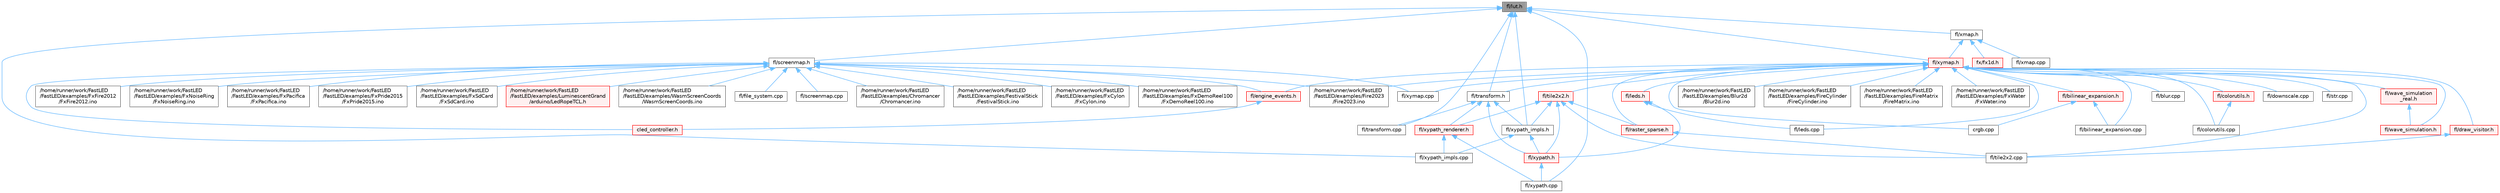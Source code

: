 digraph "fl/lut.h"
{
 // INTERACTIVE_SVG=YES
 // LATEX_PDF_SIZE
  bgcolor="transparent";
  edge [fontname=Helvetica,fontsize=10,labelfontname=Helvetica,labelfontsize=10];
  node [fontname=Helvetica,fontsize=10,shape=box,height=0.2,width=0.4];
  Node1 [id="Node000001",label="fl/lut.h",height=0.2,width=0.4,color="gray40", fillcolor="grey60", style="filled", fontcolor="black",tooltip=" "];
  Node1 -> Node2 [id="edge1_Node000001_Node000002",dir="back",color="steelblue1",style="solid",tooltip=" "];
  Node2 [id="Node000002",label="fl/screenmap.h",height=0.2,width=0.4,color="grey40", fillcolor="white", style="filled",URL="$d7/d97/screenmap_8h.html",tooltip=" "];
  Node2 -> Node3 [id="edge2_Node000002_Node000003",dir="back",color="steelblue1",style="solid",tooltip=" "];
  Node3 [id="Node000003",label="/home/runner/work/FastLED\l/FastLED/examples/Chromancer\l/Chromancer.ino",height=0.2,width=0.4,color="grey40", fillcolor="white", style="filled",URL="$d1/ddb/_chromancer_8ino.html",tooltip=" "];
  Node2 -> Node4 [id="edge3_Node000002_Node000004",dir="back",color="steelblue1",style="solid",tooltip=" "];
  Node4 [id="Node000004",label="/home/runner/work/FastLED\l/FastLED/examples/FestivalStick\l/FestivalStick.ino",height=0.2,width=0.4,color="grey40", fillcolor="white", style="filled",URL="$dd/d43/_festival_stick_8ino.html",tooltip=" "];
  Node2 -> Node5 [id="edge4_Node000002_Node000005",dir="back",color="steelblue1",style="solid",tooltip=" "];
  Node5 [id="Node000005",label="/home/runner/work/FastLED\l/FastLED/examples/Fire2023\l/Fire2023.ino",height=0.2,width=0.4,color="grey40", fillcolor="white", style="filled",URL="$d8/d2c/_fire2023_8ino.html",tooltip=" "];
  Node2 -> Node6 [id="edge5_Node000002_Node000006",dir="back",color="steelblue1",style="solid",tooltip=" "];
  Node6 [id="Node000006",label="/home/runner/work/FastLED\l/FastLED/examples/FxCylon\l/FxCylon.ino",height=0.2,width=0.4,color="grey40", fillcolor="white", style="filled",URL="$db/d86/_fx_cylon_8ino.html",tooltip=" "];
  Node2 -> Node7 [id="edge6_Node000002_Node000007",dir="back",color="steelblue1",style="solid",tooltip=" "];
  Node7 [id="Node000007",label="/home/runner/work/FastLED\l/FastLED/examples/FxDemoReel100\l/FxDemoReel100.ino",height=0.2,width=0.4,color="grey40", fillcolor="white", style="filled",URL="$d1/d8f/_fx_demo_reel100_8ino.html",tooltip=" "];
  Node2 -> Node8 [id="edge7_Node000002_Node000008",dir="back",color="steelblue1",style="solid",tooltip=" "];
  Node8 [id="Node000008",label="/home/runner/work/FastLED\l/FastLED/examples/FxFire2012\l/FxFire2012.ino",height=0.2,width=0.4,color="grey40", fillcolor="white", style="filled",URL="$df/d57/_fx_fire2012_8ino.html",tooltip=" "];
  Node2 -> Node9 [id="edge8_Node000002_Node000009",dir="back",color="steelblue1",style="solid",tooltip=" "];
  Node9 [id="Node000009",label="/home/runner/work/FastLED\l/FastLED/examples/FxNoiseRing\l/FxNoiseRing.ino",height=0.2,width=0.4,color="grey40", fillcolor="white", style="filled",URL="$d3/dac/_fx_noise_ring_8ino.html",tooltip=" "];
  Node2 -> Node10 [id="edge9_Node000002_Node000010",dir="back",color="steelblue1",style="solid",tooltip=" "];
  Node10 [id="Node000010",label="/home/runner/work/FastLED\l/FastLED/examples/FxPacifica\l/FxPacifica.ino",height=0.2,width=0.4,color="grey40", fillcolor="white", style="filled",URL="$dc/ded/_fx_pacifica_8ino.html",tooltip=" "];
  Node2 -> Node11 [id="edge10_Node000002_Node000011",dir="back",color="steelblue1",style="solid",tooltip=" "];
  Node11 [id="Node000011",label="/home/runner/work/FastLED\l/FastLED/examples/FxPride2015\l/FxPride2015.ino",height=0.2,width=0.4,color="grey40", fillcolor="white", style="filled",URL="$d2/db0/_fx_pride2015_8ino.html",tooltip=" "];
  Node2 -> Node12 [id="edge11_Node000002_Node000012",dir="back",color="steelblue1",style="solid",tooltip=" "];
  Node12 [id="Node000012",label="/home/runner/work/FastLED\l/FastLED/examples/FxSdCard\l/FxSdCard.ino",height=0.2,width=0.4,color="grey40", fillcolor="white", style="filled",URL="$d7/d35/_fx_sd_card_8ino.html",tooltip=" "];
  Node2 -> Node13 [id="edge12_Node000002_Node000013",dir="back",color="steelblue1",style="solid",tooltip=" "];
  Node13 [id="Node000013",label="/home/runner/work/FastLED\l/FastLED/examples/LuminescentGrand\l/arduino/LedRopeTCL.h",height=0.2,width=0.4,color="red", fillcolor="#FFF0F0", style="filled",URL="$d9/d7e/_led_rope_t_c_l_8h.html",tooltip=" "];
  Node2 -> Node15 [id="edge13_Node000002_Node000015",dir="back",color="steelblue1",style="solid",tooltip=" "];
  Node15 [id="Node000015",label="/home/runner/work/FastLED\l/FastLED/examples/WasmScreenCoords\l/WasmScreenCoords.ino",height=0.2,width=0.4,color="grey40", fillcolor="white", style="filled",URL="$dc/d4d/_wasm_screen_coords_8ino.html",tooltip="Simple test for screen coordinates in the web compiled version of FastLED."];
  Node2 -> Node16 [id="edge14_Node000002_Node000016",dir="back",color="steelblue1",style="solid",tooltip=" "];
  Node16 [id="Node000016",label="cled_controller.h",height=0.2,width=0.4,color="red", fillcolor="#FFF0F0", style="filled",URL="$db/d6d/cled__controller_8h.html",tooltip="base definitions used by led controllers for writing out led data"];
  Node2 -> Node138 [id="edge15_Node000002_Node000138",dir="back",color="steelblue1",style="solid",tooltip=" "];
  Node138 [id="Node000138",label="fl/engine_events.h",height=0.2,width=0.4,color="red", fillcolor="#FFF0F0", style="filled",URL="$db/dc0/engine__events_8h.html",tooltip=" "];
  Node138 -> Node16 [id="edge16_Node000138_Node000016",dir="back",color="steelblue1",style="solid",tooltip=" "];
  Node2 -> Node148 [id="edge17_Node000002_Node000148",dir="back",color="steelblue1",style="solid",tooltip=" "];
  Node148 [id="Node000148",label="fl/file_system.cpp",height=0.2,width=0.4,color="grey40", fillcolor="white", style="filled",URL="$d4/d37/file__system_8cpp.html",tooltip=" "];
  Node2 -> Node149 [id="edge18_Node000002_Node000149",dir="back",color="steelblue1",style="solid",tooltip=" "];
  Node149 [id="Node000149",label="fl/screenmap.cpp",height=0.2,width=0.4,color="grey40", fillcolor="white", style="filled",URL="$d9/d6f/screenmap_8cpp.html",tooltip=" "];
  Node2 -> Node150 [id="edge19_Node000002_Node000150",dir="back",color="steelblue1",style="solid",tooltip=" "];
  Node150 [id="Node000150",label="fl/xymap.cpp",height=0.2,width=0.4,color="grey40", fillcolor="white", style="filled",URL="$d7/d09/xymap_8cpp.html",tooltip=" "];
  Node1 -> Node151 [id="edge20_Node000001_Node000151",dir="back",color="steelblue1",style="solid",tooltip=" "];
  Node151 [id="Node000151",label="fl/transform.cpp",height=0.2,width=0.4,color="grey40", fillcolor="white", style="filled",URL="$d8/d8c/transform_8cpp.html",tooltip=" "];
  Node1 -> Node152 [id="edge21_Node000001_Node000152",dir="back",color="steelblue1",style="solid",tooltip=" "];
  Node152 [id="Node000152",label="fl/transform.h",height=0.2,width=0.4,color="grey40", fillcolor="white", style="filled",URL="$d2/d80/transform_8h.html",tooltip=" "];
  Node152 -> Node151 [id="edge22_Node000152_Node000151",dir="back",color="steelblue1",style="solid",tooltip=" "];
  Node152 -> Node153 [id="edge23_Node000152_Node000153",dir="back",color="steelblue1",style="solid",tooltip=" "];
  Node153 [id="Node000153",label="fl/xypath.h",height=0.2,width=0.4,color="red", fillcolor="#FFF0F0", style="filled",URL="$d5/df2/xypath_8h.html",tooltip=" "];
  Node153 -> Node158 [id="edge24_Node000153_Node000158",dir="back",color="steelblue1",style="solid",tooltip=" "];
  Node158 [id="Node000158",label="fl/xypath.cpp",height=0.2,width=0.4,color="grey40", fillcolor="white", style="filled",URL="$d4/d78/xypath_8cpp.html",tooltip=" "];
  Node152 -> Node160 [id="edge25_Node000152_Node000160",dir="back",color="steelblue1",style="solid",tooltip=" "];
  Node160 [id="Node000160",label="fl/xypath_impls.h",height=0.2,width=0.4,color="grey40", fillcolor="white", style="filled",URL="$d8/d5f/xypath__impls_8h.html",tooltip=" "];
  Node160 -> Node153 [id="edge26_Node000160_Node000153",dir="back",color="steelblue1",style="solid",tooltip=" "];
  Node160 -> Node161 [id="edge27_Node000160_Node000161",dir="back",color="steelblue1",style="solid",tooltip=" "];
  Node161 [id="Node000161",label="fl/xypath_impls.cpp",height=0.2,width=0.4,color="grey40", fillcolor="white", style="filled",URL="$d4/db1/xypath__impls_8cpp.html",tooltip=" "];
  Node152 -> Node162 [id="edge28_Node000152_Node000162",dir="back",color="steelblue1",style="solid",tooltip=" "];
  Node162 [id="Node000162",label="fl/xypath_renderer.h",height=0.2,width=0.4,color="red", fillcolor="#FFF0F0", style="filled",URL="$d2/d88/xypath__renderer_8h.html",tooltip=" "];
  Node162 -> Node158 [id="edge29_Node000162_Node000158",dir="back",color="steelblue1",style="solid",tooltip=" "];
  Node162 -> Node161 [id="edge30_Node000162_Node000161",dir="back",color="steelblue1",style="solid",tooltip=" "];
  Node1 -> Node163 [id="edge31_Node000001_Node000163",dir="back",color="steelblue1",style="solid",tooltip=" "];
  Node163 [id="Node000163",label="fl/xmap.h",height=0.2,width=0.4,color="grey40", fillcolor="white", style="filled",URL="$dd/dcc/xmap_8h.html",tooltip=" "];
  Node163 -> Node164 [id="edge32_Node000163_Node000164",dir="back",color="steelblue1",style="solid",tooltip=" "];
  Node164 [id="Node000164",label="fl/xmap.cpp",height=0.2,width=0.4,color="grey40", fillcolor="white", style="filled",URL="$db/db8/xmap_8cpp.html",tooltip=" "];
  Node163 -> Node165 [id="edge33_Node000163_Node000165",dir="back",color="steelblue1",style="solid",tooltip=" "];
  Node165 [id="Node000165",label="fl/xymap.h",height=0.2,width=0.4,color="red", fillcolor="#FFF0F0", style="filled",URL="$da/d61/xymap_8h.html",tooltip=" "];
  Node165 -> Node31 [id="edge34_Node000165_Node000031",dir="back",color="steelblue1",style="solid",tooltip=" "];
  Node31 [id="Node000031",label="/home/runner/work/FastLED\l/FastLED/examples/Blur2d\l/Blur2d.ino",height=0.2,width=0.4,color="grey40", fillcolor="white", style="filled",URL="$df/d42/_blur2d_8ino.html",tooltip=" "];
  Node165 -> Node5 [id="edge35_Node000165_Node000005",dir="back",color="steelblue1",style="solid",tooltip=" "];
  Node165 -> Node42 [id="edge36_Node000165_Node000042",dir="back",color="steelblue1",style="solid",tooltip=" "];
  Node42 [id="Node000042",label="/home/runner/work/FastLED\l/FastLED/examples/FireCylinder\l/FireCylinder.ino",height=0.2,width=0.4,color="grey40", fillcolor="white", style="filled",URL="$df/d5c/_fire_cylinder_8ino.html",tooltip=" "];
  Node165 -> Node43 [id="edge37_Node000165_Node000043",dir="back",color="steelblue1",style="solid",tooltip=" "];
  Node43 [id="Node000043",label="/home/runner/work/FastLED\l/FastLED/examples/FireMatrix\l/FireMatrix.ino",height=0.2,width=0.4,color="grey40", fillcolor="white", style="filled",URL="$dc/dfc/_fire_matrix_8ino.html",tooltip=" "];
  Node165 -> Node51 [id="edge38_Node000165_Node000051",dir="back",color="steelblue1",style="solid",tooltip=" "];
  Node51 [id="Node000051",label="/home/runner/work/FastLED\l/FastLED/examples/FxWater\l/FxWater.ino",height=0.2,width=0.4,color="grey40", fillcolor="white", style="filled",URL="$dd/d61/_fx_water_8ino.html",tooltip=" "];
  Node165 -> Node90 [id="edge39_Node000165_Node000090",dir="back",color="steelblue1",style="solid",tooltip=" "];
  Node90 [id="Node000090",label="crgb.cpp",height=0.2,width=0.4,color="grey40", fillcolor="white", style="filled",URL="$d0/de3/crgb_8cpp.html",tooltip="Utility functions for the red, green, and blue (RGB) pixel struct."];
  Node165 -> Node166 [id="edge40_Node000165_Node000166",dir="back",color="steelblue1",style="solid",tooltip=" "];
  Node166 [id="Node000166",label="fl/bilinear_expansion.cpp",height=0.2,width=0.4,color="grey40", fillcolor="white", style="filled",URL="$de/d80/bilinear__expansion_8cpp.html",tooltip="Demonstrates how to mix noise generation with color palettes on a 2D LED matrix."];
  Node165 -> Node167 [id="edge41_Node000165_Node000167",dir="back",color="steelblue1",style="solid",tooltip=" "];
  Node167 [id="Node000167",label="fl/bilinear_expansion.h",height=0.2,width=0.4,color="red", fillcolor="#FFF0F0", style="filled",URL="$da/d34/bilinear__expansion_8h.html",tooltip="Demonstrates how to mix noise generation with color palettes on a 2D LED matrix."];
  Node167 -> Node90 [id="edge42_Node000167_Node000090",dir="back",color="steelblue1",style="solid",tooltip=" "];
  Node167 -> Node166 [id="edge43_Node000167_Node000166",dir="back",color="steelblue1",style="solid",tooltip=" "];
  Node165 -> Node100 [id="edge44_Node000165_Node000100",dir="back",color="steelblue1",style="solid",tooltip=" "];
  Node100 [id="Node000100",label="fl/blur.cpp",height=0.2,width=0.4,color="grey40", fillcolor="white", style="filled",URL="$de/dc8/blur_8cpp.html",tooltip=" "];
  Node165 -> Node101 [id="edge45_Node000165_Node000101",dir="back",color="steelblue1",style="solid",tooltip=" "];
  Node101 [id="Node000101",label="fl/colorutils.cpp",height=0.2,width=0.4,color="grey40", fillcolor="white", style="filled",URL="$da/d2d/colorutils_8cpp.html",tooltip="Misc utility functions for palettes, blending, and more."];
  Node165 -> Node169 [id="edge46_Node000165_Node000169",dir="back",color="steelblue1",style="solid",tooltip=" "];
  Node169 [id="Node000169",label="fl/colorutils.h",height=0.2,width=0.4,color="red", fillcolor="#FFF0F0", style="filled",URL="$d7/df9/fl_2colorutils_8h.html",tooltip="Utility functions for color fill, palettes, blending, and more."];
  Node169 -> Node101 [id="edge47_Node000169_Node000101",dir="back",color="steelblue1",style="solid",tooltip=" "];
  Node165 -> Node177 [id="edge48_Node000165_Node000177",dir="back",color="steelblue1",style="solid",tooltip=" "];
  Node177 [id="Node000177",label="fl/downscale.cpp",height=0.2,width=0.4,color="grey40", fillcolor="white", style="filled",URL="$d8/df9/downscale_8cpp.html",tooltip=" "];
  Node165 -> Node174 [id="edge49_Node000165_Node000174",dir="back",color="steelblue1",style="solid",tooltip=" "];
  Node174 [id="Node000174",label="fl/draw_visitor.h",height=0.2,width=0.4,color="red", fillcolor="#FFF0F0", style="filled",URL="$d0/d4f/draw__visitor_8h.html",tooltip=" "];
  Node174 -> Node176 [id="edge50_Node000174_Node000176",dir="back",color="steelblue1",style="solid",tooltip=" "];
  Node176 [id="Node000176",label="fl/tile2x2.cpp",height=0.2,width=0.4,color="grey40", fillcolor="white", style="filled",URL="$db/d15/tile2x2_8cpp.html",tooltip=" "];
  Node165 -> Node138 [id="edge51_Node000165_Node000138",dir="back",color="steelblue1",style="solid",tooltip=" "];
  Node165 -> Node178 [id="edge52_Node000165_Node000178",dir="back",color="steelblue1",style="solid",tooltip=" "];
  Node178 [id="Node000178",label="fl/leds.cpp",height=0.2,width=0.4,color="grey40", fillcolor="white", style="filled",URL="$d6/d78/leds_8cpp.html",tooltip=" "];
  Node165 -> Node179 [id="edge53_Node000165_Node000179",dir="back",color="steelblue1",style="solid",tooltip=" "];
  Node179 [id="Node000179",label="fl/leds.h",height=0.2,width=0.4,color="red", fillcolor="#FFF0F0", style="filled",URL="$da/d78/leds_8h.html",tooltip=" "];
  Node179 -> Node178 [id="edge54_Node000179_Node000178",dir="back",color="steelblue1",style="solid",tooltip=" "];
  Node179 -> Node153 [id="edge55_Node000179_Node000153",dir="back",color="steelblue1",style="solid",tooltip=" "];
  Node165 -> Node181 [id="edge56_Node000165_Node000181",dir="back",color="steelblue1",style="solid",tooltip=" "];
  Node181 [id="Node000181",label="fl/raster_sparse.h",height=0.2,width=0.4,color="red", fillcolor="#FFF0F0", style="filled",URL="$d4/df9/raster__sparse_8h.html",tooltip=" "];
  Node181 -> Node176 [id="edge57_Node000181_Node000176",dir="back",color="steelblue1",style="solid",tooltip=" "];
  Node165 -> Node183 [id="edge58_Node000165_Node000183",dir="back",color="steelblue1",style="solid",tooltip=" "];
  Node183 [id="Node000183",label="fl/str.cpp",height=0.2,width=0.4,color="grey40", fillcolor="white", style="filled",URL="$d1/d1f/str_8cpp.html",tooltip=" "];
  Node165 -> Node176 [id="edge59_Node000165_Node000176",dir="back",color="steelblue1",style="solid",tooltip=" "];
  Node165 -> Node184 [id="edge60_Node000165_Node000184",dir="back",color="steelblue1",style="solid",tooltip=" "];
  Node184 [id="Node000184",label="fl/tile2x2.h",height=0.2,width=0.4,color="red", fillcolor="#FFF0F0", style="filled",URL="$d2/db4/tile2x2_8h.html",tooltip=" "];
  Node184 -> Node181 [id="edge61_Node000184_Node000181",dir="back",color="steelblue1",style="solid",tooltip=" "];
  Node184 -> Node176 [id="edge62_Node000184_Node000176",dir="back",color="steelblue1",style="solid",tooltip=" "];
  Node184 -> Node153 [id="edge63_Node000184_Node000153",dir="back",color="steelblue1",style="solid",tooltip=" "];
  Node184 -> Node160 [id="edge64_Node000184_Node000160",dir="back",color="steelblue1",style="solid",tooltip=" "];
  Node184 -> Node162 [id="edge65_Node000184_Node000162",dir="back",color="steelblue1",style="solid",tooltip=" "];
  Node165 -> Node152 [id="edge66_Node000165_Node000152",dir="back",color="steelblue1",style="solid",tooltip=" "];
  Node165 -> Node186 [id="edge67_Node000165_Node000186",dir="back",color="steelblue1",style="solid",tooltip=" "];
  Node186 [id="Node000186",label="fl/wave_simulation.h",height=0.2,width=0.4,color="red", fillcolor="#FFF0F0", style="filled",URL="$dc/d36/wave__simulation_8h.html",tooltip=" "];
  Node165 -> Node188 [id="edge68_Node000165_Node000188",dir="back",color="steelblue1",style="solid",tooltip=" "];
  Node188 [id="Node000188",label="fl/wave_simulation\l_real.h",height=0.2,width=0.4,color="red", fillcolor="#FFF0F0", style="filled",URL="$dd/d8e/wave__simulation__real_8h.html",tooltip=" "];
  Node188 -> Node186 [id="edge69_Node000188_Node000186",dir="back",color="steelblue1",style="solid",tooltip=" "];
  Node165 -> Node150 [id="edge70_Node000165_Node000150",dir="back",color="steelblue1",style="solid",tooltip=" "];
  Node163 -> Node204 [id="edge71_Node000163_Node000204",dir="back",color="steelblue1",style="solid",tooltip=" "];
  Node204 [id="Node000204",label="fx/fx1d.h",height=0.2,width=0.4,color="red", fillcolor="#FFF0F0", style="filled",URL="$da/d81/fx1d_8h.html",tooltip=" "];
  Node1 -> Node165 [id="edge72_Node000001_Node000165",dir="back",color="steelblue1",style="solid",tooltip=" "];
  Node1 -> Node158 [id="edge73_Node000001_Node000158",dir="back",color="steelblue1",style="solid",tooltip=" "];
  Node1 -> Node161 [id="edge74_Node000001_Node000161",dir="back",color="steelblue1",style="solid",tooltip=" "];
  Node1 -> Node160 [id="edge75_Node000001_Node000160",dir="back",color="steelblue1",style="solid",tooltip=" "];
}
